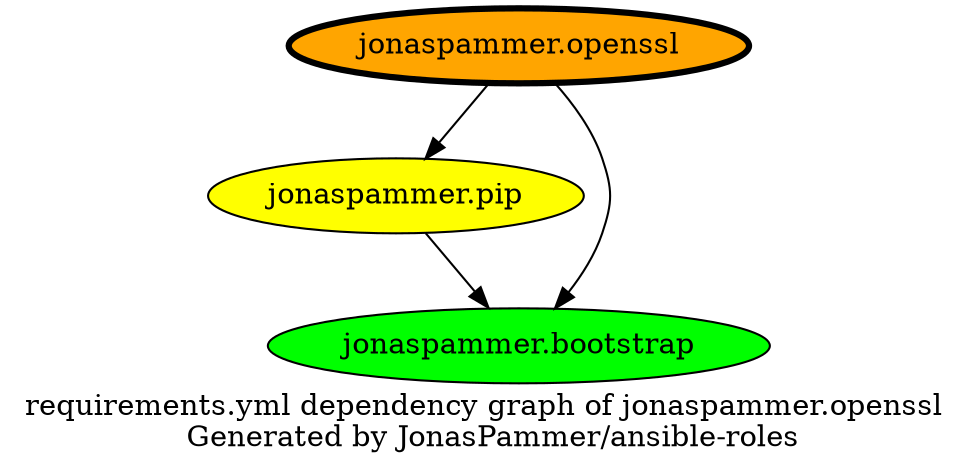 digraph hierarchy {
  label = "requirements.yml dependency graph of jonaspammer.openssl \n Generated by JonasPammer/ansible-roles" ;
  overlap=false

  {
    "jonaspammer.openssl" [fillcolor=orange style=filled penwidth=3]
    "jonaspammer.pip" [fillcolor=yellow style=filled ]
    "jonaspammer.bootstrap" [fillcolor=green style=filled ]
  }


  "jonaspammer.openssl" -> {"jonaspammer.pip" "jonaspammer.bootstrap"}
  "jonaspammer.pip" -> {"jonaspammer.bootstrap"}
}